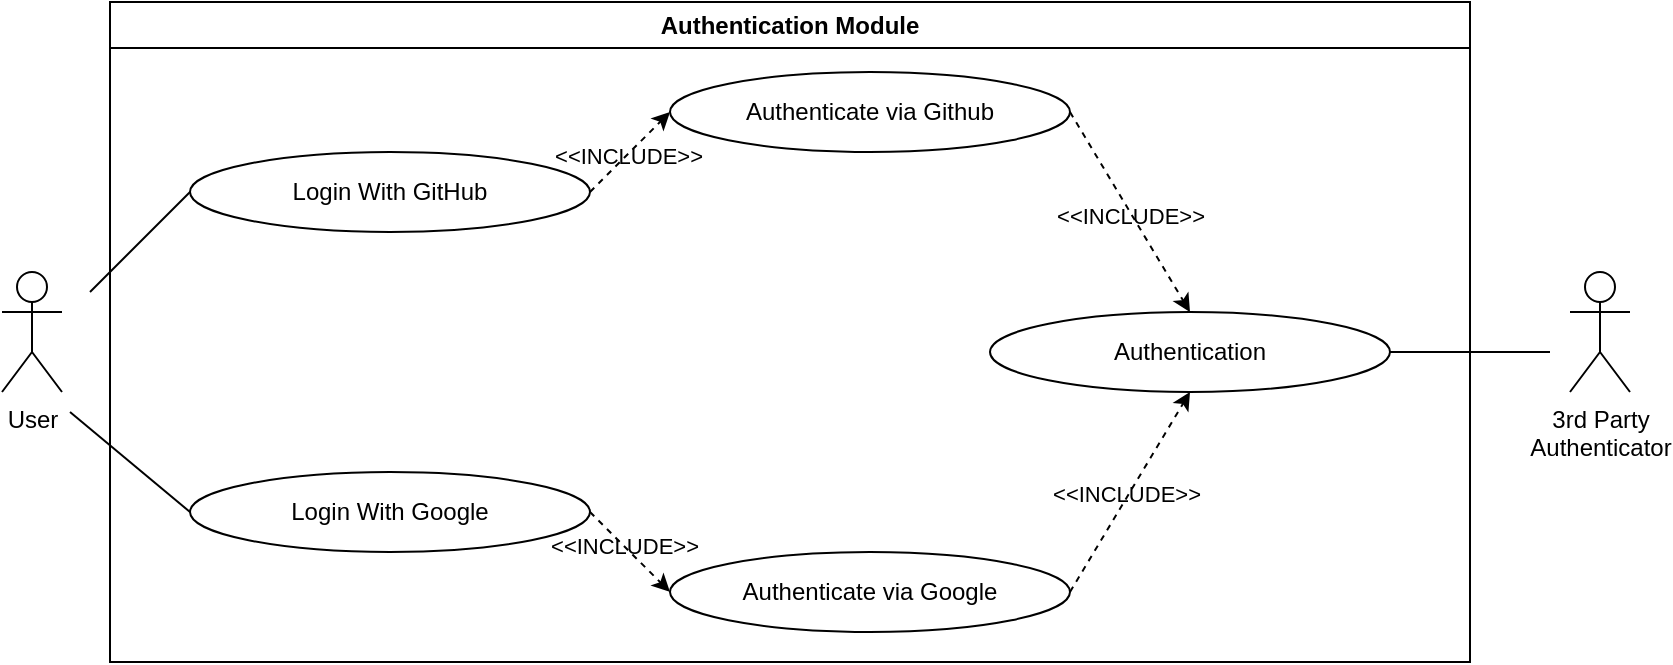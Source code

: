 <mxfile version="24.7.8">
  <diagram name="Page-1" id="YOafAM3x802z-2lJPLI0">
    <mxGraphModel dx="1050" dy="522" grid="1" gridSize="10" guides="1" tooltips="1" connect="1" arrows="1" fold="1" page="1" pageScale="1" pageWidth="827" pageHeight="1169" math="0" shadow="0">
      <root>
        <mxCell id="0" />
        <mxCell id="1" parent="0" />
        <mxCell id="r3_mbHRN_LjCvHjCb5Vp-2" value="Authentication Module" style="swimlane;whiteSpace=wrap;html=1;fillColor=none;" parent="1" vertex="1">
          <mxGeometry x="80" y="100" width="680" height="330" as="geometry" />
        </mxCell>
        <mxCell id="r3_mbHRN_LjCvHjCb5Vp-15" value="Login With GitHub" style="ellipse;whiteSpace=wrap;html=1;fillColor=none;" parent="r3_mbHRN_LjCvHjCb5Vp-2" vertex="1">
          <mxGeometry x="40" y="75" width="200" height="40" as="geometry" />
        </mxCell>
        <mxCell id="r3_mbHRN_LjCvHjCb5Vp-16" value="Login With Google" style="ellipse;whiteSpace=wrap;html=1;fillColor=none;" parent="r3_mbHRN_LjCvHjCb5Vp-2" vertex="1">
          <mxGeometry x="40" y="235" width="200" height="40" as="geometry" />
        </mxCell>
        <mxCell id="r3_mbHRN_LjCvHjCb5Vp-17" value="Authenticate via Github" style="ellipse;whiteSpace=wrap;html=1;fillColor=none;" parent="r3_mbHRN_LjCvHjCb5Vp-2" vertex="1">
          <mxGeometry x="280" y="35" width="200" height="40" as="geometry" />
        </mxCell>
        <mxCell id="r3_mbHRN_LjCvHjCb5Vp-18" value="Authenticate via Google" style="ellipse;whiteSpace=wrap;html=1;fillColor=none;" parent="r3_mbHRN_LjCvHjCb5Vp-2" vertex="1">
          <mxGeometry x="280" y="275" width="200" height="40" as="geometry" />
        </mxCell>
        <mxCell id="r3_mbHRN_LjCvHjCb5Vp-19" value="Authentication" style="ellipse;whiteSpace=wrap;html=1;fillColor=none;" parent="r3_mbHRN_LjCvHjCb5Vp-2" vertex="1">
          <mxGeometry x="440" y="155" width="200" height="40" as="geometry" />
        </mxCell>
        <mxCell id="r3_mbHRN_LjCvHjCb5Vp-22" value="" style="endArrow=classic;html=1;rounded=0;exitX=1;exitY=0.5;exitDx=0;exitDy=0;entryX=0;entryY=0.5;entryDx=0;entryDy=0;dashed=1;" parent="r3_mbHRN_LjCvHjCb5Vp-2" source="r3_mbHRN_LjCvHjCb5Vp-15" target="r3_mbHRN_LjCvHjCb5Vp-17" edge="1">
          <mxGeometry width="50" height="50" relative="1" as="geometry">
            <mxPoint x="230" y="165" as="sourcePoint" />
            <mxPoint x="280" y="115" as="targetPoint" />
          </mxGeometry>
        </mxCell>
        <mxCell id="DCXDtOgZecRVhhRM-Yv1-5" value="&amp;lt;&amp;lt;INCLUDE&amp;gt;&amp;gt;" style="edgeLabel;html=1;align=center;verticalAlign=middle;resizable=0;points=[];labelBackgroundColor=none;" parent="r3_mbHRN_LjCvHjCb5Vp-22" vertex="1" connectable="0">
          <mxGeometry x="-0.025" y="-1" relative="1" as="geometry">
            <mxPoint x="-1" as="offset" />
          </mxGeometry>
        </mxCell>
        <mxCell id="r3_mbHRN_LjCvHjCb5Vp-23" value="" style="endArrow=classic;html=1;rounded=0;exitX=1;exitY=0.5;exitDx=0;exitDy=0;entryX=0;entryY=0.5;entryDx=0;entryDy=0;dashed=1;" parent="r3_mbHRN_LjCvHjCb5Vp-2" source="r3_mbHRN_LjCvHjCb5Vp-16" target="r3_mbHRN_LjCvHjCb5Vp-18" edge="1">
          <mxGeometry width="50" height="50" relative="1" as="geometry">
            <mxPoint x="300" y="275" as="sourcePoint" />
            <mxPoint x="350" y="225" as="targetPoint" />
          </mxGeometry>
        </mxCell>
        <mxCell id="DCXDtOgZecRVhhRM-Yv1-6" value="&amp;lt;&amp;lt;INCLUDE&amp;gt;&amp;gt;" style="edgeLabel;html=1;align=center;verticalAlign=middle;resizable=0;points=[];labelBackgroundColor=none;" parent="r3_mbHRN_LjCvHjCb5Vp-23" vertex="1" connectable="0">
          <mxGeometry x="-0.15" relative="1" as="geometry">
            <mxPoint as="offset" />
          </mxGeometry>
        </mxCell>
        <mxCell id="r3_mbHRN_LjCvHjCb5Vp-24" value="" style="endArrow=classic;html=1;rounded=0;exitX=1;exitY=0.5;exitDx=0;exitDy=0;entryX=0.5;entryY=0;entryDx=0;entryDy=0;dashed=1;" parent="r3_mbHRN_LjCvHjCb5Vp-2" source="r3_mbHRN_LjCvHjCb5Vp-17" target="r3_mbHRN_LjCvHjCb5Vp-19" edge="1">
          <mxGeometry width="50" height="50" relative="1" as="geometry">
            <mxPoint x="380" y="175" as="sourcePoint" />
            <mxPoint x="430" y="125" as="targetPoint" />
          </mxGeometry>
        </mxCell>
        <mxCell id="DCXDtOgZecRVhhRM-Yv1-8" value="&amp;lt;&amp;lt;INCLUDE&amp;gt;&amp;gt;" style="edgeLabel;html=1;align=center;verticalAlign=middle;resizable=0;points=[];labelBackgroundColor=none;" parent="r3_mbHRN_LjCvHjCb5Vp-24" vertex="1" connectable="0">
          <mxGeometry x="0.029" y="-1" relative="1" as="geometry">
            <mxPoint as="offset" />
          </mxGeometry>
        </mxCell>
        <mxCell id="r3_mbHRN_LjCvHjCb5Vp-25" value="" style="endArrow=classic;html=1;rounded=0;exitX=1;exitY=0.5;exitDx=0;exitDy=0;entryX=0.5;entryY=1;entryDx=0;entryDy=0;dashed=1;" parent="r3_mbHRN_LjCvHjCb5Vp-2" source="r3_mbHRN_LjCvHjCb5Vp-18" target="r3_mbHRN_LjCvHjCb5Vp-19" edge="1">
          <mxGeometry width="50" height="50" relative="1" as="geometry">
            <mxPoint x="390" y="265" as="sourcePoint" />
            <mxPoint x="440" y="215" as="targetPoint" />
          </mxGeometry>
        </mxCell>
        <mxCell id="DCXDtOgZecRVhhRM-Yv1-7" value="&amp;lt;&amp;lt;INCLUDE&amp;gt;&amp;gt;" style="edgeLabel;html=1;align=center;verticalAlign=middle;resizable=0;points=[];labelBackgroundColor=none;" parent="r3_mbHRN_LjCvHjCb5Vp-25" vertex="1" connectable="0">
          <mxGeometry x="-0.032" y="1" relative="1" as="geometry">
            <mxPoint as="offset" />
          </mxGeometry>
        </mxCell>
        <mxCell id="DCXDtOgZecRVhhRM-Yv1-1" value="" style="endArrow=none;html=1;rounded=0;" parent="r3_mbHRN_LjCvHjCb5Vp-2" edge="1">
          <mxGeometry width="50" height="50" relative="1" as="geometry">
            <mxPoint x="-10" y="145" as="sourcePoint" />
            <mxPoint x="40" y="95" as="targetPoint" />
          </mxGeometry>
        </mxCell>
        <mxCell id="DCXDtOgZecRVhhRM-Yv1-4" value="" style="endArrow=none;html=1;rounded=0;entryX=0;entryY=0.5;entryDx=0;entryDy=0;" parent="r3_mbHRN_LjCvHjCb5Vp-2" target="r3_mbHRN_LjCvHjCb5Vp-16" edge="1">
          <mxGeometry width="50" height="50" relative="1" as="geometry">
            <mxPoint x="-20" y="205" as="sourcePoint" />
            <mxPoint x="30" y="230" as="targetPoint" />
          </mxGeometry>
        </mxCell>
        <mxCell id="r3_mbHRN_LjCvHjCb5Vp-14" value="User" style="shape=umlActor;verticalLabelPosition=bottom;verticalAlign=top;html=1;outlineConnect=0;fillColor=none;" parent="1" vertex="1">
          <mxGeometry x="26" y="235" width="30" height="60" as="geometry" />
        </mxCell>
        <mxCell id="CkkWltxYGhbcL463M7eL-11" value="3rd Party &lt;br&gt;Authenticator" style="shape=umlActor;verticalLabelPosition=bottom;verticalAlign=top;html=1;outlineConnect=0;fillColor=none;" parent="1" vertex="1">
          <mxGeometry x="810" y="235" width="30" height="60" as="geometry" />
        </mxCell>
        <mxCell id="DCXDtOgZecRVhhRM-Yv1-9" value="" style="endArrow=none;html=1;rounded=0;exitX=1;exitY=0.5;exitDx=0;exitDy=0;" parent="1" source="r3_mbHRN_LjCvHjCb5Vp-19" edge="1">
          <mxGeometry width="50" height="50" relative="1" as="geometry">
            <mxPoint x="540" y="295" as="sourcePoint" />
            <mxPoint x="800" y="275" as="targetPoint" />
          </mxGeometry>
        </mxCell>
      </root>
    </mxGraphModel>
  </diagram>
</mxfile>
